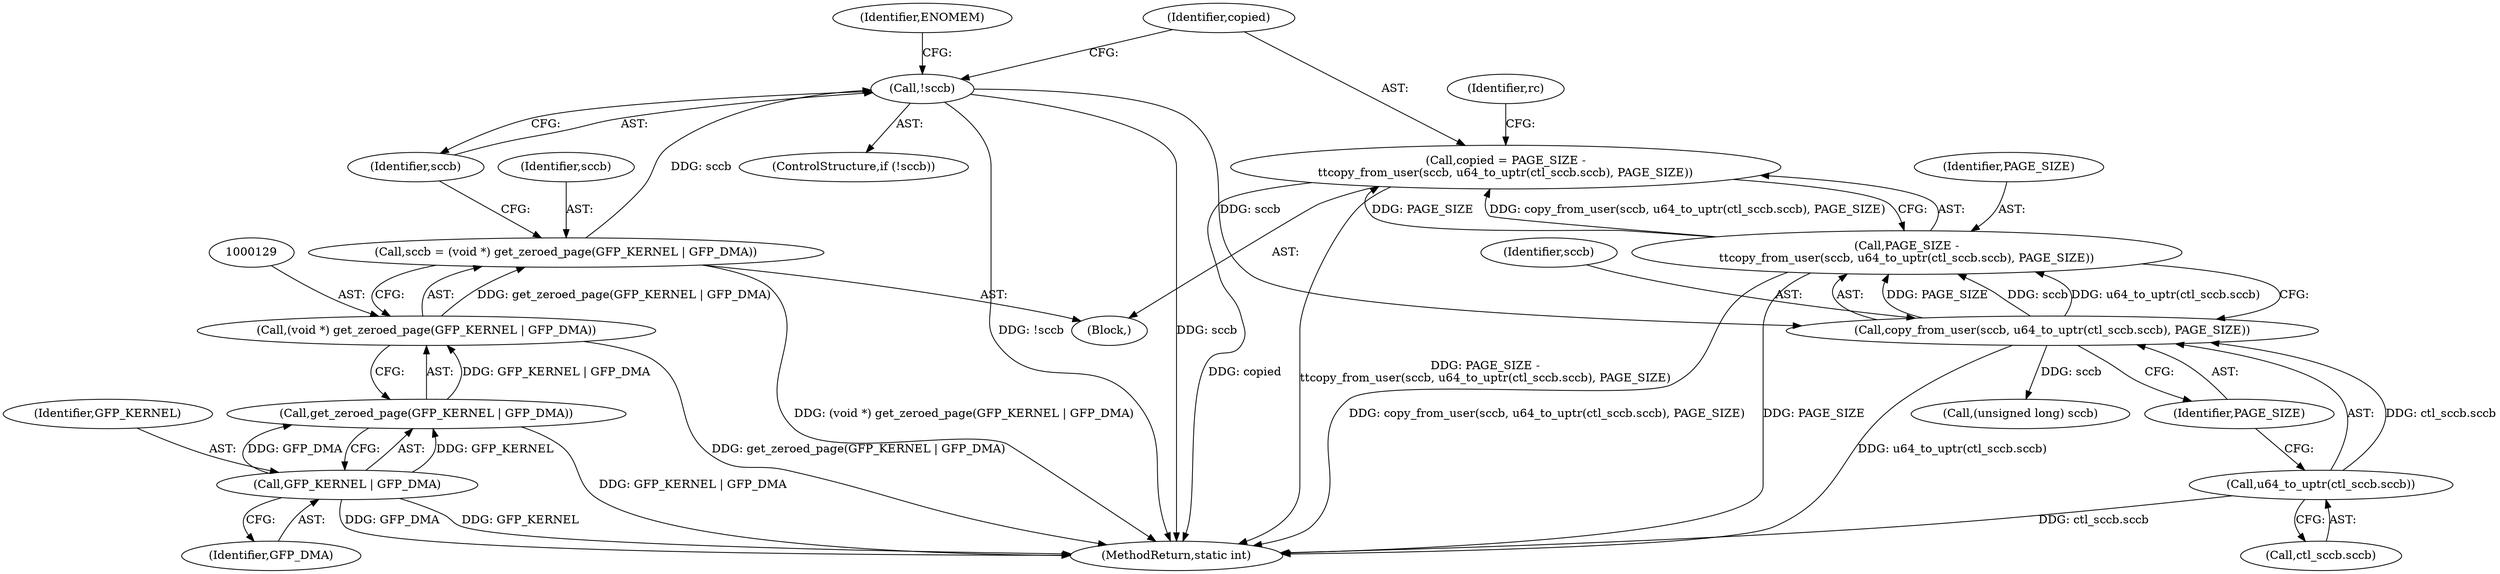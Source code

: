 digraph "0_linux_532c34b5fbf1687df63b3fcd5b2846312ac943c6@API" {
"1000140" [label="(Call,copied = PAGE_SIZE -\n\t\tcopy_from_user(sccb, u64_to_uptr(ctl_sccb.sccb), PAGE_SIZE))"];
"1000142" [label="(Call,PAGE_SIZE -\n\t\tcopy_from_user(sccb, u64_to_uptr(ctl_sccb.sccb), PAGE_SIZE))"];
"1000144" [label="(Call,copy_from_user(sccb, u64_to_uptr(ctl_sccb.sccb), PAGE_SIZE))"];
"1000135" [label="(Call,!sccb)"];
"1000126" [label="(Call,sccb = (void *) get_zeroed_page(GFP_KERNEL | GFP_DMA))"];
"1000128" [label="(Call,(void *) get_zeroed_page(GFP_KERNEL | GFP_DMA))"];
"1000130" [label="(Call,get_zeroed_page(GFP_KERNEL | GFP_DMA))"];
"1000131" [label="(Call,GFP_KERNEL | GFP_DMA)"];
"1000146" [label="(Call,u64_to_uptr(ctl_sccb.sccb))"];
"1000150" [label="(Identifier,PAGE_SIZE)"];
"1000141" [label="(Identifier,copied)"];
"1000102" [label="(Block,)"];
"1000126" [label="(Call,sccb = (void *) get_zeroed_page(GFP_KERNEL | GFP_DMA))"];
"1000147" [label="(Call,ctl_sccb.sccb)"];
"1000153" [label="(Identifier,rc)"];
"1000146" [label="(Call,u64_to_uptr(ctl_sccb.sccb))"];
"1000127" [label="(Identifier,sccb)"];
"1000195" [label="(Call,(unsigned long) sccb)"];
"1000139" [label="(Identifier,ENOMEM)"];
"1000143" [label="(Identifier,PAGE_SIZE)"];
"1000136" [label="(Identifier,sccb)"];
"1000131" [label="(Call,GFP_KERNEL | GFP_DMA)"];
"1000132" [label="(Identifier,GFP_KERNEL)"];
"1000200" [label="(MethodReturn,static int)"];
"1000128" [label="(Call,(void *) get_zeroed_page(GFP_KERNEL | GFP_DMA))"];
"1000133" [label="(Identifier,GFP_DMA)"];
"1000134" [label="(ControlStructure,if (!sccb))"];
"1000145" [label="(Identifier,sccb)"];
"1000140" [label="(Call,copied = PAGE_SIZE -\n\t\tcopy_from_user(sccb, u64_to_uptr(ctl_sccb.sccb), PAGE_SIZE))"];
"1000142" [label="(Call,PAGE_SIZE -\n\t\tcopy_from_user(sccb, u64_to_uptr(ctl_sccb.sccb), PAGE_SIZE))"];
"1000135" [label="(Call,!sccb)"];
"1000144" [label="(Call,copy_from_user(sccb, u64_to_uptr(ctl_sccb.sccb), PAGE_SIZE))"];
"1000130" [label="(Call,get_zeroed_page(GFP_KERNEL | GFP_DMA))"];
"1000140" -> "1000102"  [label="AST: "];
"1000140" -> "1000142"  [label="CFG: "];
"1000141" -> "1000140"  [label="AST: "];
"1000142" -> "1000140"  [label="AST: "];
"1000153" -> "1000140"  [label="CFG: "];
"1000140" -> "1000200"  [label="DDG: PAGE_SIZE -\n\t\tcopy_from_user(sccb, u64_to_uptr(ctl_sccb.sccb), PAGE_SIZE)"];
"1000140" -> "1000200"  [label="DDG: copied"];
"1000142" -> "1000140"  [label="DDG: PAGE_SIZE"];
"1000142" -> "1000140"  [label="DDG: copy_from_user(sccb, u64_to_uptr(ctl_sccb.sccb), PAGE_SIZE)"];
"1000142" -> "1000144"  [label="CFG: "];
"1000143" -> "1000142"  [label="AST: "];
"1000144" -> "1000142"  [label="AST: "];
"1000142" -> "1000200"  [label="DDG: copy_from_user(sccb, u64_to_uptr(ctl_sccb.sccb), PAGE_SIZE)"];
"1000142" -> "1000200"  [label="DDG: PAGE_SIZE"];
"1000144" -> "1000142"  [label="DDG: PAGE_SIZE"];
"1000144" -> "1000142"  [label="DDG: sccb"];
"1000144" -> "1000142"  [label="DDG: u64_to_uptr(ctl_sccb.sccb)"];
"1000144" -> "1000150"  [label="CFG: "];
"1000145" -> "1000144"  [label="AST: "];
"1000146" -> "1000144"  [label="AST: "];
"1000150" -> "1000144"  [label="AST: "];
"1000144" -> "1000200"  [label="DDG: u64_to_uptr(ctl_sccb.sccb)"];
"1000135" -> "1000144"  [label="DDG: sccb"];
"1000146" -> "1000144"  [label="DDG: ctl_sccb.sccb"];
"1000144" -> "1000195"  [label="DDG: sccb"];
"1000135" -> "1000134"  [label="AST: "];
"1000135" -> "1000136"  [label="CFG: "];
"1000136" -> "1000135"  [label="AST: "];
"1000139" -> "1000135"  [label="CFG: "];
"1000141" -> "1000135"  [label="CFG: "];
"1000135" -> "1000200"  [label="DDG: !sccb"];
"1000135" -> "1000200"  [label="DDG: sccb"];
"1000126" -> "1000135"  [label="DDG: sccb"];
"1000126" -> "1000102"  [label="AST: "];
"1000126" -> "1000128"  [label="CFG: "];
"1000127" -> "1000126"  [label="AST: "];
"1000128" -> "1000126"  [label="AST: "];
"1000136" -> "1000126"  [label="CFG: "];
"1000126" -> "1000200"  [label="DDG: (void *) get_zeroed_page(GFP_KERNEL | GFP_DMA)"];
"1000128" -> "1000126"  [label="DDG: get_zeroed_page(GFP_KERNEL | GFP_DMA)"];
"1000128" -> "1000130"  [label="CFG: "];
"1000129" -> "1000128"  [label="AST: "];
"1000130" -> "1000128"  [label="AST: "];
"1000128" -> "1000200"  [label="DDG: get_zeroed_page(GFP_KERNEL | GFP_DMA)"];
"1000130" -> "1000128"  [label="DDG: GFP_KERNEL | GFP_DMA"];
"1000130" -> "1000131"  [label="CFG: "];
"1000131" -> "1000130"  [label="AST: "];
"1000130" -> "1000200"  [label="DDG: GFP_KERNEL | GFP_DMA"];
"1000131" -> "1000130"  [label="DDG: GFP_KERNEL"];
"1000131" -> "1000130"  [label="DDG: GFP_DMA"];
"1000131" -> "1000133"  [label="CFG: "];
"1000132" -> "1000131"  [label="AST: "];
"1000133" -> "1000131"  [label="AST: "];
"1000131" -> "1000200"  [label="DDG: GFP_KERNEL"];
"1000131" -> "1000200"  [label="DDG: GFP_DMA"];
"1000146" -> "1000147"  [label="CFG: "];
"1000147" -> "1000146"  [label="AST: "];
"1000150" -> "1000146"  [label="CFG: "];
"1000146" -> "1000200"  [label="DDG: ctl_sccb.sccb"];
}
